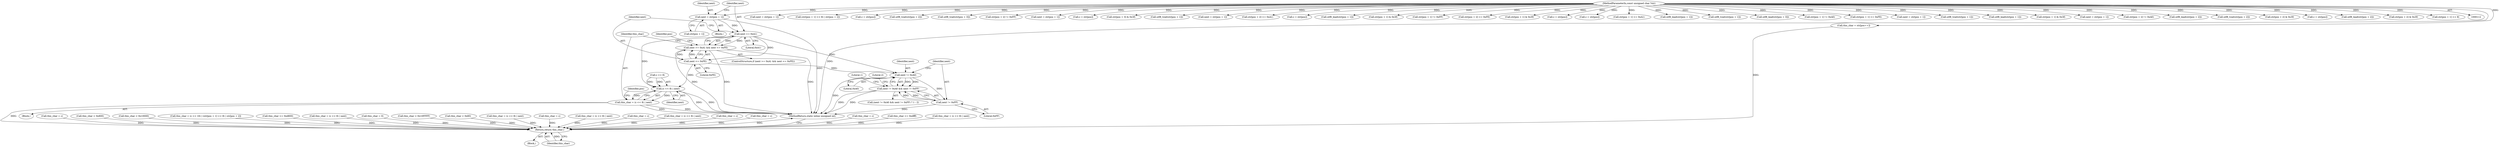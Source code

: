 digraph "0_php-src_0da8b8b801f9276359262f1ef8274c7812d3dfda?w=1_3@pointer" {
"1000852" [label="(Call,next = str[pos + 1])"];
"1000114" [label="(MethodParameterIn,const unsigned char *str)"];
"1000861" [label="(Call,next >= 0xA1)"];
"1000860" [label="(Call,next >= 0xA1 && next <= 0xFE)"];
"1000864" [label="(Call,next <= 0xFE)"];
"1000870" [label="(Call,(c << 8) | next)"];
"1000868" [label="(Call,this_char = (c << 8) | next)"];
"1001107" [label="(Return,return this_char;)"];
"1000881" [label="(Call,next != 0xA0)"];
"1000880" [label="(Call,next != 0xA0 && next != 0xFF)"];
"1000884" [label="(Call,next != 0xFF)"];
"1000868" [label="(Call,this_char = (c << 8) | next)"];
"1000561" [label="(Call,this_char = c)"];
"1000890" [label="(Identifier,pos)"];
"1000326" [label="(Call,this_char < 0x800)"];
"1000681" [label="(Call,next = str[pos + 1])"];
"1000864" [label="(Call,next <= 0xFE)"];
"1001057" [label="(Call,(str[pos + 1] << 8) | str[pos + 2])"];
"1000114" [label="(MethodParameterIn,const unsigned char *str)"];
"1000475" [label="(Call,this_char < 0x10000)"];
"1000884" [label="(Call,next != 0xFF)"];
"1000829" [label="(Call,c = str[pos])"];
"1000376" [label="(Call,utf8_trail(str[pos + 2]))"];
"1000383" [label="(Call,utf8_trail(str[pos + 3]))"];
"1000852" [label="(Call,next = str[pos + 1])"];
"1001051" [label="(Call,this_char = (c << 16) | (str[pos + 1] << 8) | str[pos + 2])"];
"1001035" [label="(Call,str[pos + 2] != 0xFF)"];
"1000594" [label="(Call,next = str[pos + 1])"];
"1000336" [label="(Call,this_char >= 0xd800)"];
"1001107" [label="(Return,return this_char;)"];
"1000871" [label="(Call,c << 8)"];
"1000923" [label="(Call,this_char = (c << 8) | next)"];
"1000658" [label="(Call,c = str[pos])"];
"1000882" [label="(Identifier,next)"];
"1000887" [label="(Literal,1)"];
"1000466" [label="(Call,str[pos + 3] & 0x3f)"];
"1000125" [label="(Call,this_char = 0)"];
"1000478" [label="(Call,this_char > 0x10FFFF)"];
"1000883" [label="(Literal,0xA0)"];
"1000253" [label="(Call,utf8_trail(str[pos + 1]))"];
"1000118" [label="(Block,)"];
"1000766" [label="(Call,next = str[pos + 1])"];
"1000874" [label="(Identifier,next)"];
"1000983" [label="(Call,str[pos + 2] >= 0xA1)"];
"1001108" [label="(Identifier,this_char)"];
"1000150" [label="(Call,c = str[pos])"];
"1000878" [label="(Identifier,pos)"];
"1000200" [label="(Call,utf8_lead(str[pos + 1]))"];
"1000216" [label="(Call,str[pos + 1] & 0x3f)"];
"1000224" [label="(Call,this_char < 0x80)"];
"1001011" [label="(Call,str[pos + 1] != 0xFF)"];
"1000618" [label="(Call,this_char = (c << 8) | next)"];
"1000990" [label="(Call,str[pos + 2] <= 0xFE)"];
"1000863" [label="(Literal,0xA1)"];
"1000869" [label="(Identifier,this_char)"];
"1000867" [label="(Block,)"];
"1000881" [label="(Call,next != 0xA0)"];
"1000160" [label="(Call,this_char = c)"];
"1000448" [label="(Call,str[pos + 1] & 0x3f)"];
"1000497" [label="(Call,c = str[pos])"];
"1000571" [label="(Call,c = str[pos])"];
"1000967" [label="(Call,str[pos + 1] >= 0xA1)"];
"1000859" [label="(ControlStructure,if (next >= 0xA1 && next <= 0xFE))"];
"1000888" [label="(Literal,2)"];
"1000395" [label="(Call,utf8_lead(str[pos + 1]))"];
"1000368" [label="(Call,utf8_trail(str[pos + 1]))"];
"1000777" [label="(Call,this_char = (c << 8) | next)"];
"1000854" [label="(Call,str[pos + 1])"];
"1000814" [label="(Call,this_char = c)"];
"1000425" [label="(Call,utf8_lead(str[pos + 3]))"];
"1001004" [label="(Call,str[pos + 1] != 0xA0)"];
"1000692" [label="(Call,this_char = (c << 8) | next)"];
"1000974" [label="(Call,str[pos + 1] <= 0xFE)"];
"1000842" [label="(Block,)"];
"1000520" [label="(Call,next = str[pos + 1])"];
"1000886" [label="(Literal,0xFF)"];
"1000190" [label="(Call,utf8_trail(str[pos + 1]))"];
"1001109" [label="(MethodReturn,static inline unsigned int)"];
"1000272" [label="(Call,utf8_lead(str[pos + 1]))"];
"1000310" [label="(Call,str[pos + 1] & 0x3f)"];
"1000866" [label="(Literal,0xFE)"];
"1000862" [label="(Identifier,next)"];
"1000907" [label="(Call,next = str[pos + 1])"];
"1000720" [label="(Call,this_char = c)"];
"1000885" [label="(Identifier,next)"];
"1001083" [label="(Call,this_char = c)"];
"1000860" [label="(Call,next >= 0xA1 && next <= 0xFE)"];
"1000853" [label="(Identifier,next)"];
"1001028" [label="(Call,str[pos + 2] != 0xA0)"];
"1001096" [label="(Call,this_char = str[pos++])"];
"1000648" [label="(Call,this_char = c)"];
"1000410" [label="(Call,utf8_lead(str[pos + 2]))"];
"1000865" [label="(Identifier,next)"];
"1000260" [label="(Call,utf8_trail(str[pos + 2]))"];
"1000880" [label="(Call,next != 0xA0 && next != 0xFF)"];
"1000318" [label="(Call,str[pos + 2] & 0x3f)"];
"1000735" [label="(Call,c = str[pos])"];
"1000287" [label="(Call,utf8_lead(str[pos + 2]))"];
"1000339" [label="(Call,this_char <= 0xdfff)"];
"1000544" [label="(Call,this_char = (c << 8) | next)"];
"1000458" [label="(Call,str[pos + 2] & 0x3f)"];
"1001058" [label="(Call,str[pos + 1] << 8)"];
"1000861" [label="(Call,next >= 0xA1)"];
"1000879" [label="(Call,(next != 0xA0 && next != 0xFF) ? 1 : 2)"];
"1000870" [label="(Call,(c << 8) | next)"];
"1000852" -> "1000842"  [label="AST: "];
"1000852" -> "1000854"  [label="CFG: "];
"1000853" -> "1000852"  [label="AST: "];
"1000854" -> "1000852"  [label="AST: "];
"1000862" -> "1000852"  [label="CFG: "];
"1000852" -> "1001109"  [label="DDG: "];
"1000114" -> "1000852"  [label="DDG: "];
"1000852" -> "1000861"  [label="DDG: "];
"1000114" -> "1000112"  [label="AST: "];
"1000114" -> "1001109"  [label="DDG: "];
"1000114" -> "1000150"  [label="DDG: "];
"1000114" -> "1000190"  [label="DDG: "];
"1000114" -> "1000200"  [label="DDG: "];
"1000114" -> "1000216"  [label="DDG: "];
"1000114" -> "1000253"  [label="DDG: "];
"1000114" -> "1000260"  [label="DDG: "];
"1000114" -> "1000272"  [label="DDG: "];
"1000114" -> "1000287"  [label="DDG: "];
"1000114" -> "1000310"  [label="DDG: "];
"1000114" -> "1000318"  [label="DDG: "];
"1000114" -> "1000368"  [label="DDG: "];
"1000114" -> "1000376"  [label="DDG: "];
"1000114" -> "1000383"  [label="DDG: "];
"1000114" -> "1000395"  [label="DDG: "];
"1000114" -> "1000410"  [label="DDG: "];
"1000114" -> "1000425"  [label="DDG: "];
"1000114" -> "1000448"  [label="DDG: "];
"1000114" -> "1000458"  [label="DDG: "];
"1000114" -> "1000466"  [label="DDG: "];
"1000114" -> "1000497"  [label="DDG: "];
"1000114" -> "1000520"  [label="DDG: "];
"1000114" -> "1000571"  [label="DDG: "];
"1000114" -> "1000594"  [label="DDG: "];
"1000114" -> "1000658"  [label="DDG: "];
"1000114" -> "1000681"  [label="DDG: "];
"1000114" -> "1000735"  [label="DDG: "];
"1000114" -> "1000766"  [label="DDG: "];
"1000114" -> "1000829"  [label="DDG: "];
"1000114" -> "1000907"  [label="DDG: "];
"1000114" -> "1000967"  [label="DDG: "];
"1000114" -> "1000974"  [label="DDG: "];
"1000114" -> "1000983"  [label="DDG: "];
"1000114" -> "1000990"  [label="DDG: "];
"1000114" -> "1001004"  [label="DDG: "];
"1000114" -> "1001011"  [label="DDG: "];
"1000114" -> "1001028"  [label="DDG: "];
"1000114" -> "1001035"  [label="DDG: "];
"1000114" -> "1001058"  [label="DDG: "];
"1000114" -> "1001057"  [label="DDG: "];
"1000114" -> "1001096"  [label="DDG: "];
"1000861" -> "1000860"  [label="AST: "];
"1000861" -> "1000863"  [label="CFG: "];
"1000862" -> "1000861"  [label="AST: "];
"1000863" -> "1000861"  [label="AST: "];
"1000865" -> "1000861"  [label="CFG: "];
"1000860" -> "1000861"  [label="CFG: "];
"1000861" -> "1000860"  [label="DDG: "];
"1000861" -> "1000860"  [label="DDG: "];
"1000861" -> "1000864"  [label="DDG: "];
"1000861" -> "1000870"  [label="DDG: "];
"1000861" -> "1000881"  [label="DDG: "];
"1000860" -> "1000859"  [label="AST: "];
"1000860" -> "1000864"  [label="CFG: "];
"1000864" -> "1000860"  [label="AST: "];
"1000869" -> "1000860"  [label="CFG: "];
"1000878" -> "1000860"  [label="CFG: "];
"1000860" -> "1001109"  [label="DDG: "];
"1000860" -> "1001109"  [label="DDG: "];
"1000860" -> "1001109"  [label="DDG: "];
"1000864" -> "1000860"  [label="DDG: "];
"1000864" -> "1000860"  [label="DDG: "];
"1000864" -> "1000866"  [label="CFG: "];
"1000865" -> "1000864"  [label="AST: "];
"1000866" -> "1000864"  [label="AST: "];
"1000864" -> "1000870"  [label="DDG: "];
"1000864" -> "1000881"  [label="DDG: "];
"1000870" -> "1000868"  [label="AST: "];
"1000870" -> "1000874"  [label="CFG: "];
"1000871" -> "1000870"  [label="AST: "];
"1000874" -> "1000870"  [label="AST: "];
"1000868" -> "1000870"  [label="CFG: "];
"1000870" -> "1001109"  [label="DDG: "];
"1000870" -> "1001109"  [label="DDG: "];
"1000870" -> "1000868"  [label="DDG: "];
"1000870" -> "1000868"  [label="DDG: "];
"1000871" -> "1000870"  [label="DDG: "];
"1000871" -> "1000870"  [label="DDG: "];
"1000868" -> "1000867"  [label="AST: "];
"1000869" -> "1000868"  [label="AST: "];
"1000890" -> "1000868"  [label="CFG: "];
"1000868" -> "1001109"  [label="DDG: "];
"1000868" -> "1001109"  [label="DDG: "];
"1000868" -> "1001107"  [label="DDG: "];
"1001107" -> "1000118"  [label="AST: "];
"1001107" -> "1001108"  [label="CFG: "];
"1001108" -> "1001107"  [label="AST: "];
"1001109" -> "1001107"  [label="CFG: "];
"1001107" -> "1001109"  [label="DDG: "];
"1001108" -> "1001107"  [label="DDG: "];
"1000561" -> "1001107"  [label="DDG: "];
"1000475" -> "1001107"  [label="DDG: "];
"1000814" -> "1001107"  [label="DDG: "];
"1001083" -> "1001107"  [label="DDG: "];
"1000648" -> "1001107"  [label="DDG: "];
"1000777" -> "1001107"  [label="DDG: "];
"1000326" -> "1001107"  [label="DDG: "];
"1000125" -> "1001107"  [label="DDG: "];
"1000692" -> "1001107"  [label="DDG: "];
"1000224" -> "1001107"  [label="DDG: "];
"1001096" -> "1001107"  [label="DDG: "];
"1000478" -> "1001107"  [label="DDG: "];
"1000720" -> "1001107"  [label="DDG: "];
"1000339" -> "1001107"  [label="DDG: "];
"1000544" -> "1001107"  [label="DDG: "];
"1000618" -> "1001107"  [label="DDG: "];
"1000336" -> "1001107"  [label="DDG: "];
"1001051" -> "1001107"  [label="DDG: "];
"1000923" -> "1001107"  [label="DDG: "];
"1000160" -> "1001107"  [label="DDG: "];
"1000881" -> "1000880"  [label="AST: "];
"1000881" -> "1000883"  [label="CFG: "];
"1000882" -> "1000881"  [label="AST: "];
"1000883" -> "1000881"  [label="AST: "];
"1000885" -> "1000881"  [label="CFG: "];
"1000880" -> "1000881"  [label="CFG: "];
"1000881" -> "1001109"  [label="DDG: "];
"1000881" -> "1000880"  [label="DDG: "];
"1000881" -> "1000880"  [label="DDG: "];
"1000881" -> "1000884"  [label="DDG: "];
"1000880" -> "1000879"  [label="AST: "];
"1000880" -> "1000884"  [label="CFG: "];
"1000884" -> "1000880"  [label="AST: "];
"1000887" -> "1000880"  [label="CFG: "];
"1000888" -> "1000880"  [label="CFG: "];
"1000880" -> "1001109"  [label="DDG: "];
"1000880" -> "1001109"  [label="DDG: "];
"1000884" -> "1000880"  [label="DDG: "];
"1000884" -> "1000880"  [label="DDG: "];
"1000884" -> "1000886"  [label="CFG: "];
"1000885" -> "1000884"  [label="AST: "];
"1000886" -> "1000884"  [label="AST: "];
"1000884" -> "1001109"  [label="DDG: "];
}
